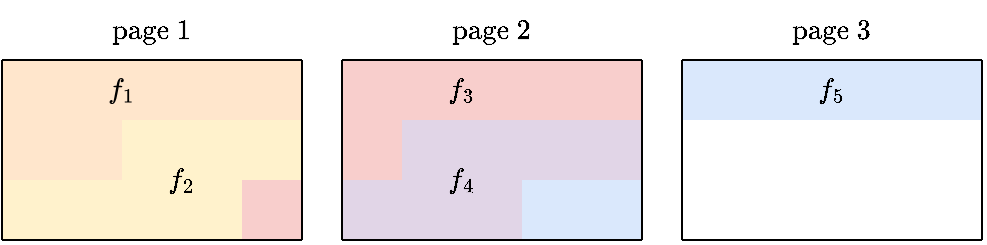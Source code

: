 <mxfile version="20.3.0" type="device"><diagram id="36R1cfO5WvFGSoM--waD" name="Page-1"><mxGraphModel dx="648" dy="421" grid="1" gridSize="10" guides="1" tooltips="1" connect="1" arrows="1" fold="1" page="1" pageScale="1" pageWidth="827" pageHeight="1169" math="1" shadow="0"><root><mxCell id="0"/><mxCell id="1" parent="0"/><mxCell id="ioAZ3p2FoUi38IXceIEZ-44" value="" style="rounded=0;whiteSpace=wrap;html=1;strokeColor=none;fillColor=#dae8fc;" vertex="1" parent="1"><mxGeometry x="280" y="100" width="30" height="30" as="geometry"/></mxCell><mxCell id="ioAZ3p2FoUi38IXceIEZ-45" value="" style="rounded=0;whiteSpace=wrap;html=1;strokeColor=none;fillColor=#dae8fc;" vertex="1" parent="1"><mxGeometry x="310" y="100" width="30" height="30" as="geometry"/></mxCell><mxCell id="ioAZ3p2FoUi38IXceIEZ-26" value="" style="rounded=0;whiteSpace=wrap;html=1;strokeColor=none;fillColor=#f8cecc;" vertex="1" parent="1"><mxGeometry x="140" y="100" width="30" height="30" as="geometry"/></mxCell><mxCell id="ioAZ3p2FoUi38IXceIEZ-1" value="" style="rounded=0;whiteSpace=wrap;html=1;strokeColor=none;fillColor=#ffe6cc;" vertex="1" parent="1"><mxGeometry x="20" y="40" width="30" height="30" as="geometry"/></mxCell><mxCell id="ioAZ3p2FoUi38IXceIEZ-2" value="" style="rounded=0;whiteSpace=wrap;html=1;strokeColor=none;fillColor=#ffe6cc;" vertex="1" parent="1"><mxGeometry x="50" y="40" width="30" height="30" as="geometry"/></mxCell><mxCell id="ioAZ3p2FoUi38IXceIEZ-3" value="" style="rounded=0;whiteSpace=wrap;html=1;strokeColor=none;fillColor=#ffe6cc;" vertex="1" parent="1"><mxGeometry x="80" y="40" width="30" height="30" as="geometry"/></mxCell><mxCell id="ioAZ3p2FoUi38IXceIEZ-4" value="" style="rounded=0;whiteSpace=wrap;html=1;strokeColor=none;fillColor=#ffe6cc;" vertex="1" parent="1"><mxGeometry x="110" y="40" width="30" height="30" as="geometry"/></mxCell><mxCell id="ioAZ3p2FoUi38IXceIEZ-5" value="" style="rounded=0;whiteSpace=wrap;html=1;strokeColor=none;fillColor=#ffe6cc;" vertex="1" parent="1"><mxGeometry x="140" y="40" width="30" height="30" as="geometry"/></mxCell><mxCell id="ioAZ3p2FoUi38IXceIEZ-6" value="" style="rounded=0;whiteSpace=wrap;html=1;strokeColor=none;fillColor=#ffe6cc;" vertex="1" parent="1"><mxGeometry x="20" y="70" width="30" height="30" as="geometry"/></mxCell><mxCell id="ioAZ3p2FoUi38IXceIEZ-7" value="" style="rounded=0;whiteSpace=wrap;html=1;strokeColor=none;fillColor=#ffe6cc;" vertex="1" parent="1"><mxGeometry x="50" y="70" width="30" height="30" as="geometry"/></mxCell><mxCell id="ioAZ3p2FoUi38IXceIEZ-8" value="" style="rounded=0;whiteSpace=wrap;html=1;strokeColor=none;fillColor=#fff2cc;" vertex="1" parent="1"><mxGeometry x="80" y="70" width="30" height="30" as="geometry"/></mxCell><mxCell id="ioAZ3p2FoUi38IXceIEZ-9" value="" style="rounded=0;whiteSpace=wrap;html=1;strokeColor=none;fillColor=#fff2cc;" vertex="1" parent="1"><mxGeometry x="110" y="70" width="30" height="30" as="geometry"/></mxCell><mxCell id="ioAZ3p2FoUi38IXceIEZ-10" value="" style="rounded=0;whiteSpace=wrap;html=1;strokeColor=none;fillColor=#fff2cc;" vertex="1" parent="1"><mxGeometry x="140" y="70" width="30" height="30" as="geometry"/></mxCell><mxCell id="ioAZ3p2FoUi38IXceIEZ-11" value="" style="rounded=0;whiteSpace=wrap;html=1;strokeColor=none;fillColor=#fff2cc;" vertex="1" parent="1"><mxGeometry x="20" y="100" width="30" height="30" as="geometry"/></mxCell><mxCell id="ioAZ3p2FoUi38IXceIEZ-12" value="" style="rounded=0;whiteSpace=wrap;html=1;strokeColor=none;fillColor=#fff2cc;" vertex="1" parent="1"><mxGeometry x="50" y="100" width="30" height="30" as="geometry"/></mxCell><mxCell id="ioAZ3p2FoUi38IXceIEZ-13" value="" style="rounded=0;whiteSpace=wrap;html=1;strokeColor=none;fillColor=#fff2cc;" vertex="1" parent="1"><mxGeometry x="80" y="100" width="30" height="30" as="geometry"/></mxCell><mxCell id="ioAZ3p2FoUi38IXceIEZ-14" value="" style="rounded=0;whiteSpace=wrap;html=1;strokeColor=none;fillColor=#fff2cc;" vertex="1" parent="1"><mxGeometry x="110" y="100" width="30" height="30" as="geometry"/></mxCell><mxCell id="ioAZ3p2FoUi38IXceIEZ-16" value="" style="endArrow=none;html=1;rounded=0;entryX=0;entryY=0;entryDx=0;entryDy=0;exitX=1;exitY=0;exitDx=0;exitDy=0;" edge="1" parent="1" source="ioAZ3p2FoUi38IXceIEZ-5" target="ioAZ3p2FoUi38IXceIEZ-1"><mxGeometry width="50" height="50" relative="1" as="geometry"><mxPoint x="150" y="200" as="sourcePoint"/><mxPoint x="200" y="150" as="targetPoint"/></mxGeometry></mxCell><mxCell id="ioAZ3p2FoUi38IXceIEZ-17" value="" style="endArrow=none;html=1;rounded=0;exitX=1;exitY=1;exitDx=0;exitDy=0;entryX=1;entryY=0;entryDx=0;entryDy=0;" edge="1" parent="1" target="ioAZ3p2FoUi38IXceIEZ-5"><mxGeometry width="50" height="50" relative="1" as="geometry"><mxPoint x="170" y="130" as="sourcePoint"/><mxPoint x="180" y="50" as="targetPoint"/></mxGeometry></mxCell><mxCell id="ioAZ3p2FoUi38IXceIEZ-18" value="" style="endArrow=none;html=1;rounded=0;exitX=0;exitY=0;exitDx=0;exitDy=0;entryX=0;entryY=1;entryDx=0;entryDy=0;" edge="1" parent="1" source="ioAZ3p2FoUi38IXceIEZ-1" target="ioAZ3p2FoUi38IXceIEZ-11"><mxGeometry width="50" height="50" relative="1" as="geometry"><mxPoint x="180" y="110" as="sourcePoint"/><mxPoint x="180" y="50" as="targetPoint"/></mxGeometry></mxCell><mxCell id="ioAZ3p2FoUi38IXceIEZ-19" value="" style="endArrow=none;html=1;rounded=0;exitX=0;exitY=1;exitDx=0;exitDy=0;entryX=1;entryY=1;entryDx=0;entryDy=0;" edge="1" parent="1" source="ioAZ3p2FoUi38IXceIEZ-11"><mxGeometry width="50" height="50" relative="1" as="geometry"><mxPoint x="180" y="140" as="sourcePoint"/><mxPoint x="170" y="130" as="targetPoint"/></mxGeometry></mxCell><mxCell id="ioAZ3p2FoUi38IXceIEZ-20" value="" style="rounded=0;whiteSpace=wrap;html=1;strokeColor=none;fillColor=#f8cecc;" vertex="1" parent="1"><mxGeometry x="190" y="40" width="30" height="30" as="geometry"/></mxCell><mxCell id="ioAZ3p2FoUi38IXceIEZ-21" value="" style="rounded=0;whiteSpace=wrap;html=1;strokeColor=none;fillColor=#f8cecc;" vertex="1" parent="1"><mxGeometry x="220" y="40" width="30" height="30" as="geometry"/></mxCell><mxCell id="ioAZ3p2FoUi38IXceIEZ-22" value="" style="rounded=0;whiteSpace=wrap;html=1;strokeColor=none;fillColor=#f8cecc;" vertex="1" parent="1"><mxGeometry x="250" y="40" width="30" height="30" as="geometry"/></mxCell><mxCell id="ioAZ3p2FoUi38IXceIEZ-23" value="" style="rounded=0;whiteSpace=wrap;html=1;strokeColor=none;fillColor=#f8cecc;" vertex="1" parent="1"><mxGeometry x="280" y="40" width="30" height="30" as="geometry"/></mxCell><mxCell id="ioAZ3p2FoUi38IXceIEZ-24" value="" style="rounded=0;whiteSpace=wrap;html=1;strokeColor=none;fillColor=#f8cecc;" vertex="1" parent="1"><mxGeometry x="310" y="40" width="30" height="30" as="geometry"/></mxCell><mxCell id="ioAZ3p2FoUi38IXceIEZ-25" value="" style="rounded=0;whiteSpace=wrap;html=1;strokeColor=none;fillColor=#f8cecc;" vertex="1" parent="1"><mxGeometry x="190" y="70" width="30" height="30" as="geometry"/></mxCell><mxCell id="ioAZ3p2FoUi38IXceIEZ-27" value="" style="rounded=0;whiteSpace=wrap;html=1;strokeColor=none;fillColor=#e1d5e7;" vertex="1" parent="1"><mxGeometry x="250" y="70" width="30" height="30" as="geometry"/></mxCell><mxCell id="ioAZ3p2FoUi38IXceIEZ-28" value="" style="rounded=0;whiteSpace=wrap;html=1;strokeColor=none;fillColor=#e1d5e7;" vertex="1" parent="1"><mxGeometry x="280" y="70" width="30" height="30" as="geometry"/></mxCell><mxCell id="ioAZ3p2FoUi38IXceIEZ-29" value="" style="rounded=0;whiteSpace=wrap;html=1;strokeColor=none;fillColor=#e1d5e7;" vertex="1" parent="1"><mxGeometry x="310" y="70" width="30" height="30" as="geometry"/></mxCell><mxCell id="ioAZ3p2FoUi38IXceIEZ-30" value="" style="rounded=0;whiteSpace=wrap;html=1;strokeColor=none;fillColor=#e1d5e7;" vertex="1" parent="1"><mxGeometry x="190" y="100" width="30" height="30" as="geometry"/></mxCell><mxCell id="ioAZ3p2FoUi38IXceIEZ-31" value="" style="rounded=0;whiteSpace=wrap;html=1;strokeColor=none;fillColor=#e1d5e7;" vertex="1" parent="1"><mxGeometry x="220" y="100" width="30" height="30" as="geometry"/></mxCell><mxCell id="ioAZ3p2FoUi38IXceIEZ-32" value="" style="rounded=0;whiteSpace=wrap;html=1;strokeColor=none;fillColor=#e1d5e7;" vertex="1" parent="1"><mxGeometry x="250" y="100" width="30" height="30" as="geometry"/></mxCell><mxCell id="ioAZ3p2FoUi38IXceIEZ-33" value="" style="rounded=0;whiteSpace=wrap;html=1;strokeColor=none;fillColor=#e1d5e7;" vertex="1" parent="1"><mxGeometry x="220" y="70" width="30" height="30" as="geometry"/></mxCell><mxCell id="ioAZ3p2FoUi38IXceIEZ-35" value="" style="endArrow=none;html=1;rounded=0;entryX=0;entryY=0;entryDx=0;entryDy=0;exitX=1;exitY=0;exitDx=0;exitDy=0;fillColor=#f8cecc;strokeColor=#000000;" edge="1" parent="1" source="ioAZ3p2FoUi38IXceIEZ-24" target="ioAZ3p2FoUi38IXceIEZ-20"><mxGeometry width="50" height="50" relative="1" as="geometry"><mxPoint x="320" y="200" as="sourcePoint"/><mxPoint x="370" y="150" as="targetPoint"/></mxGeometry></mxCell><mxCell id="ioAZ3p2FoUi38IXceIEZ-36" value="" style="endArrow=none;html=1;rounded=0;entryX=1;entryY=0;entryDx=0;entryDy=0;" edge="1" parent="1" target="ioAZ3p2FoUi38IXceIEZ-24"><mxGeometry width="50" height="50" relative="1" as="geometry"><mxPoint x="340" y="130" as="sourcePoint"/><mxPoint x="350" y="50.0" as="targetPoint"/></mxGeometry></mxCell><mxCell id="ioAZ3p2FoUi38IXceIEZ-37" value="" style="endArrow=none;html=1;rounded=0;exitX=0;exitY=0;exitDx=0;exitDy=0;entryX=0;entryY=1;entryDx=0;entryDy=0;" edge="1" parent="1" source="ioAZ3p2FoUi38IXceIEZ-20" target="ioAZ3p2FoUi38IXceIEZ-30"><mxGeometry width="50" height="50" relative="1" as="geometry"><mxPoint x="350" y="110" as="sourcePoint"/><mxPoint x="350" y="50.0" as="targetPoint"/></mxGeometry></mxCell><mxCell id="ioAZ3p2FoUi38IXceIEZ-38" value="" style="endArrow=none;html=1;rounded=0;exitX=0;exitY=1;exitDx=0;exitDy=0;entryX=1;entryY=1;entryDx=0;entryDy=0;" edge="1" parent="1" source="ioAZ3p2FoUi38IXceIEZ-30" target="ioAZ3p2FoUi38IXceIEZ-45"><mxGeometry width="50" height="50" relative="1" as="geometry"><mxPoint x="350" y="140" as="sourcePoint"/><mxPoint x="350" y="50.0" as="targetPoint"/></mxGeometry></mxCell><mxCell id="ioAZ3p2FoUi38IXceIEZ-39" value="" style="rounded=0;whiteSpace=wrap;html=1;strokeColor=none;fillColor=#dae8fc;" vertex="1" parent="1"><mxGeometry x="360" y="40" width="30" height="30" as="geometry"/></mxCell><mxCell id="ioAZ3p2FoUi38IXceIEZ-40" value="" style="rounded=0;whiteSpace=wrap;html=1;strokeColor=none;fillColor=#dae8fc;" vertex="1" parent="1"><mxGeometry x="390" y="40" width="30" height="30" as="geometry"/></mxCell><mxCell id="ioAZ3p2FoUi38IXceIEZ-41" value="" style="rounded=0;whiteSpace=wrap;html=1;strokeColor=none;fillColor=#dae8fc;" vertex="1" parent="1"><mxGeometry x="420" y="40" width="30" height="30" as="geometry"/></mxCell><mxCell id="ioAZ3p2FoUi38IXceIEZ-42" value="" style="rounded=0;whiteSpace=wrap;html=1;strokeColor=none;fillColor=#dae8fc;" vertex="1" parent="1"><mxGeometry x="450" y="40" width="30" height="30" as="geometry"/></mxCell><mxCell id="ioAZ3p2FoUi38IXceIEZ-43" value="" style="rounded=0;whiteSpace=wrap;html=1;strokeColor=none;fillColor=#dae8fc;" vertex="1" parent="1"><mxGeometry x="480" y="40" width="30" height="30" as="geometry"/></mxCell><mxCell id="ioAZ3p2FoUi38IXceIEZ-46" value="" style="endArrow=none;html=1;rounded=0;entryX=0;entryY=0;entryDx=0;entryDy=0;exitX=1;exitY=0;exitDx=0;exitDy=0;" edge="1" parent="1" source="ioAZ3p2FoUi38IXceIEZ-43" target="ioAZ3p2FoUi38IXceIEZ-39"><mxGeometry width="50" height="50" relative="1" as="geometry"><mxPoint x="490" y="200" as="sourcePoint"/><mxPoint x="540" y="150" as="targetPoint"/></mxGeometry></mxCell><mxCell id="ioAZ3p2FoUi38IXceIEZ-47" value="" style="endArrow=none;html=1;rounded=0;exitX=1;exitY=1;exitDx=0;exitDy=0;entryX=1;entryY=0;entryDx=0;entryDy=0;" edge="1" parent="1" target="ioAZ3p2FoUi38IXceIEZ-43"><mxGeometry width="50" height="50" relative="1" as="geometry"><mxPoint x="510" y="130" as="sourcePoint"/><mxPoint x="520" y="50.0" as="targetPoint"/></mxGeometry></mxCell><mxCell id="ioAZ3p2FoUi38IXceIEZ-48" value="" style="endArrow=none;html=1;rounded=0;exitX=0;exitY=0;exitDx=0;exitDy=0;entryX=0;entryY=1;entryDx=0;entryDy=0;" edge="1" parent="1" source="ioAZ3p2FoUi38IXceIEZ-39"><mxGeometry width="50" height="50" relative="1" as="geometry"><mxPoint x="520" y="110" as="sourcePoint"/><mxPoint x="360" y="130" as="targetPoint"/></mxGeometry></mxCell><mxCell id="ioAZ3p2FoUi38IXceIEZ-49" value="" style="endArrow=none;html=1;rounded=0;" edge="1" parent="1"><mxGeometry width="50" height="50" relative="1" as="geometry"><mxPoint x="510" y="130" as="sourcePoint"/><mxPoint x="360" y="130" as="targetPoint"/></mxGeometry></mxCell><mxCell id="ioAZ3p2FoUi38IXceIEZ-50" value="&lt;svg style=&quot;vertical-align: -0.464ex;&quot; xmlns:xlink=&quot;http://www.w3.org/1999/xlink&quot; viewBox=&quot;0 -705 926.6 910&quot; role=&quot;img&quot; height=&quot;2.059ex&quot; width=&quot;2.096ex&quot; xmlns=&quot;http://www.w3.org/2000/svg&quot;&gt;&lt;defs&gt;&lt;path d=&quot;M118 -162Q120 -162 124 -164T135 -167T147 -168Q160 -168 171 -155T187 -126Q197 -99 221 27T267 267T289 382V385H242Q195 385 192 387Q188 390 188 397L195 425Q197 430 203 430T250 431Q298 431 298 432Q298 434 307 482T319 540Q356 705 465 705Q502 703 526 683T550 630Q550 594 529 578T487 561Q443 561 443 603Q443 622 454 636T478 657L487 662Q471 668 457 668Q445 668 434 658T419 630Q412 601 403 552T387 469T380 433Q380 431 435 431Q480 431 487 430T498 424Q499 420 496 407T491 391Q489 386 482 386T428 385H372L349 263Q301 15 282 -47Q255 -132 212 -173Q175 -205 139 -205Q107 -205 81 -186T55 -132Q55 -95 76 -78T118 -61Q162 -61 162 -103Q162 -122 151 -136T127 -157L118 -162Z&quot; id=&quot;MJX-1-TEX-I-1D453&quot;&gt;&lt;/path&gt;&lt;path d=&quot;M213 578L200 573Q186 568 160 563T102 556H83V602H102Q149 604 189 617T245 641T273 663Q275 666 285 666Q294 666 302 660V361L303 61Q310 54 315 52T339 48T401 46H427V0H416Q395 3 257 3Q121 3 100 0H88V46H114Q136 46 152 46T177 47T193 50T201 52T207 57T213 61V578Z&quot; id=&quot;MJX-1-TEX-N-31&quot;&gt;&lt;/path&gt;&lt;/defs&gt;&lt;g transform=&quot;scale(1,-1)&quot; stroke-width=&quot;0&quot; fill=&quot;currentColor&quot; stroke=&quot;currentColor&quot;&gt;&lt;g data-mml-node=&quot;math&quot;&gt;&lt;g data-mml-node=&quot;msub&quot;&gt;&lt;g data-mml-node=&quot;mi&quot;&gt;&lt;use xlink:href=&quot;#MJX-1-TEX-I-1D453&quot; data-c=&quot;1D453&quot;&gt;&lt;/use&gt;&lt;/g&gt;&lt;g transform=&quot;translate(523,-150) scale(0.707)&quot; data-mml-node=&quot;mn&quot;&gt;&lt;use xlink:href=&quot;#MJX-1-TEX-N-31&quot; data-c=&quot;31&quot;&gt;&lt;/use&gt;&lt;/g&gt;&lt;/g&gt;&lt;/g&gt;&lt;/g&gt;&lt;/svg&gt;" style="text;html=1;strokeColor=none;fillColor=none;align=center;verticalAlign=middle;whiteSpace=wrap;rounded=0;" vertex="1" parent="1"><mxGeometry x="50" y="40" width="60" height="30" as="geometry"/></mxCell><mxCell id="ioAZ3p2FoUi38IXceIEZ-51" value="$$f_2$$" style="text;html=1;strokeColor=none;fillColor=none;align=center;verticalAlign=middle;whiteSpace=wrap;rounded=0;" vertex="1" parent="1"><mxGeometry x="80" y="80" width="60" height="40" as="geometry"/></mxCell><mxCell id="ioAZ3p2FoUi38IXceIEZ-52" value="$$f_3$$" style="text;html=1;strokeColor=none;fillColor=none;align=center;verticalAlign=middle;whiteSpace=wrap;rounded=0;" vertex="1" parent="1"><mxGeometry x="220" y="35" width="60" height="40" as="geometry"/></mxCell><mxCell id="ioAZ3p2FoUi38IXceIEZ-53" value="$$f_4$$" style="text;html=1;strokeColor=none;fillColor=none;align=center;verticalAlign=middle;whiteSpace=wrap;rounded=0;" vertex="1" parent="1"><mxGeometry x="220" y="80" width="60" height="40" as="geometry"/></mxCell><mxCell id="ioAZ3p2FoUi38IXceIEZ-54" value="$$f_5$$" style="text;html=1;strokeColor=none;fillColor=none;align=center;verticalAlign=middle;whiteSpace=wrap;rounded=0;" vertex="1" parent="1"><mxGeometry x="405" y="35" width="60" height="40" as="geometry"/></mxCell><mxCell id="ioAZ3p2FoUi38IXceIEZ-55" value="$$\text{page } 1$$" style="text;html=1;strokeColor=none;fillColor=none;align=center;verticalAlign=middle;whiteSpace=wrap;rounded=0;" vertex="1" parent="1"><mxGeometry x="65" y="10" width="60" height="30" as="geometry"/></mxCell><mxCell id="ioAZ3p2FoUi38IXceIEZ-56" value="$$\text{page } 2$$" style="text;html=1;strokeColor=none;fillColor=none;align=center;verticalAlign=middle;whiteSpace=wrap;rounded=0;" vertex="1" parent="1"><mxGeometry x="235" y="10" width="60" height="30" as="geometry"/></mxCell><mxCell id="ioAZ3p2FoUi38IXceIEZ-57" value="$$\text{page } 3$$" style="text;html=1;strokeColor=none;fillColor=none;align=center;verticalAlign=middle;whiteSpace=wrap;rounded=0;" vertex="1" parent="1"><mxGeometry x="405" y="10" width="60" height="30" as="geometry"/></mxCell></root></mxGraphModel></diagram></mxfile>